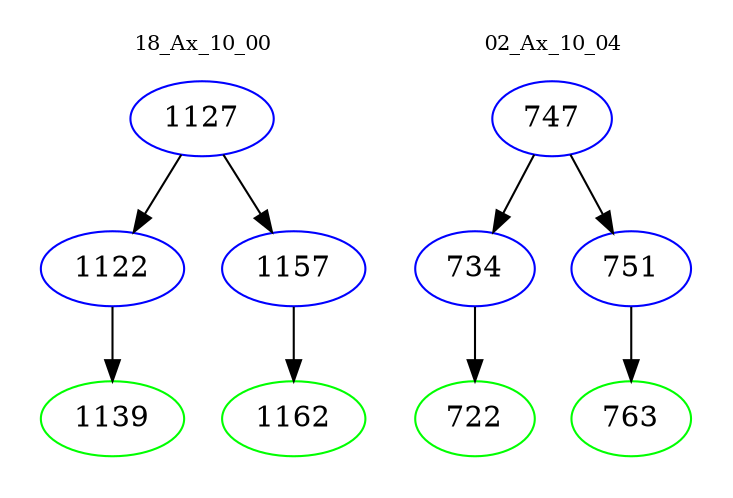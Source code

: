digraph{
subgraph cluster_0 {
color = white
label = "18_Ax_10_00";
fontsize=10;
T0_1127 [label="1127", color="blue"]
T0_1127 -> T0_1122 [color="black"]
T0_1122 [label="1122", color="blue"]
T0_1122 -> T0_1139 [color="black"]
T0_1139 [label="1139", color="green"]
T0_1127 -> T0_1157 [color="black"]
T0_1157 [label="1157", color="blue"]
T0_1157 -> T0_1162 [color="black"]
T0_1162 [label="1162", color="green"]
}
subgraph cluster_1 {
color = white
label = "02_Ax_10_04";
fontsize=10;
T1_747 [label="747", color="blue"]
T1_747 -> T1_734 [color="black"]
T1_734 [label="734", color="blue"]
T1_734 -> T1_722 [color="black"]
T1_722 [label="722", color="green"]
T1_747 -> T1_751 [color="black"]
T1_751 [label="751", color="blue"]
T1_751 -> T1_763 [color="black"]
T1_763 [label="763", color="green"]
}
}
